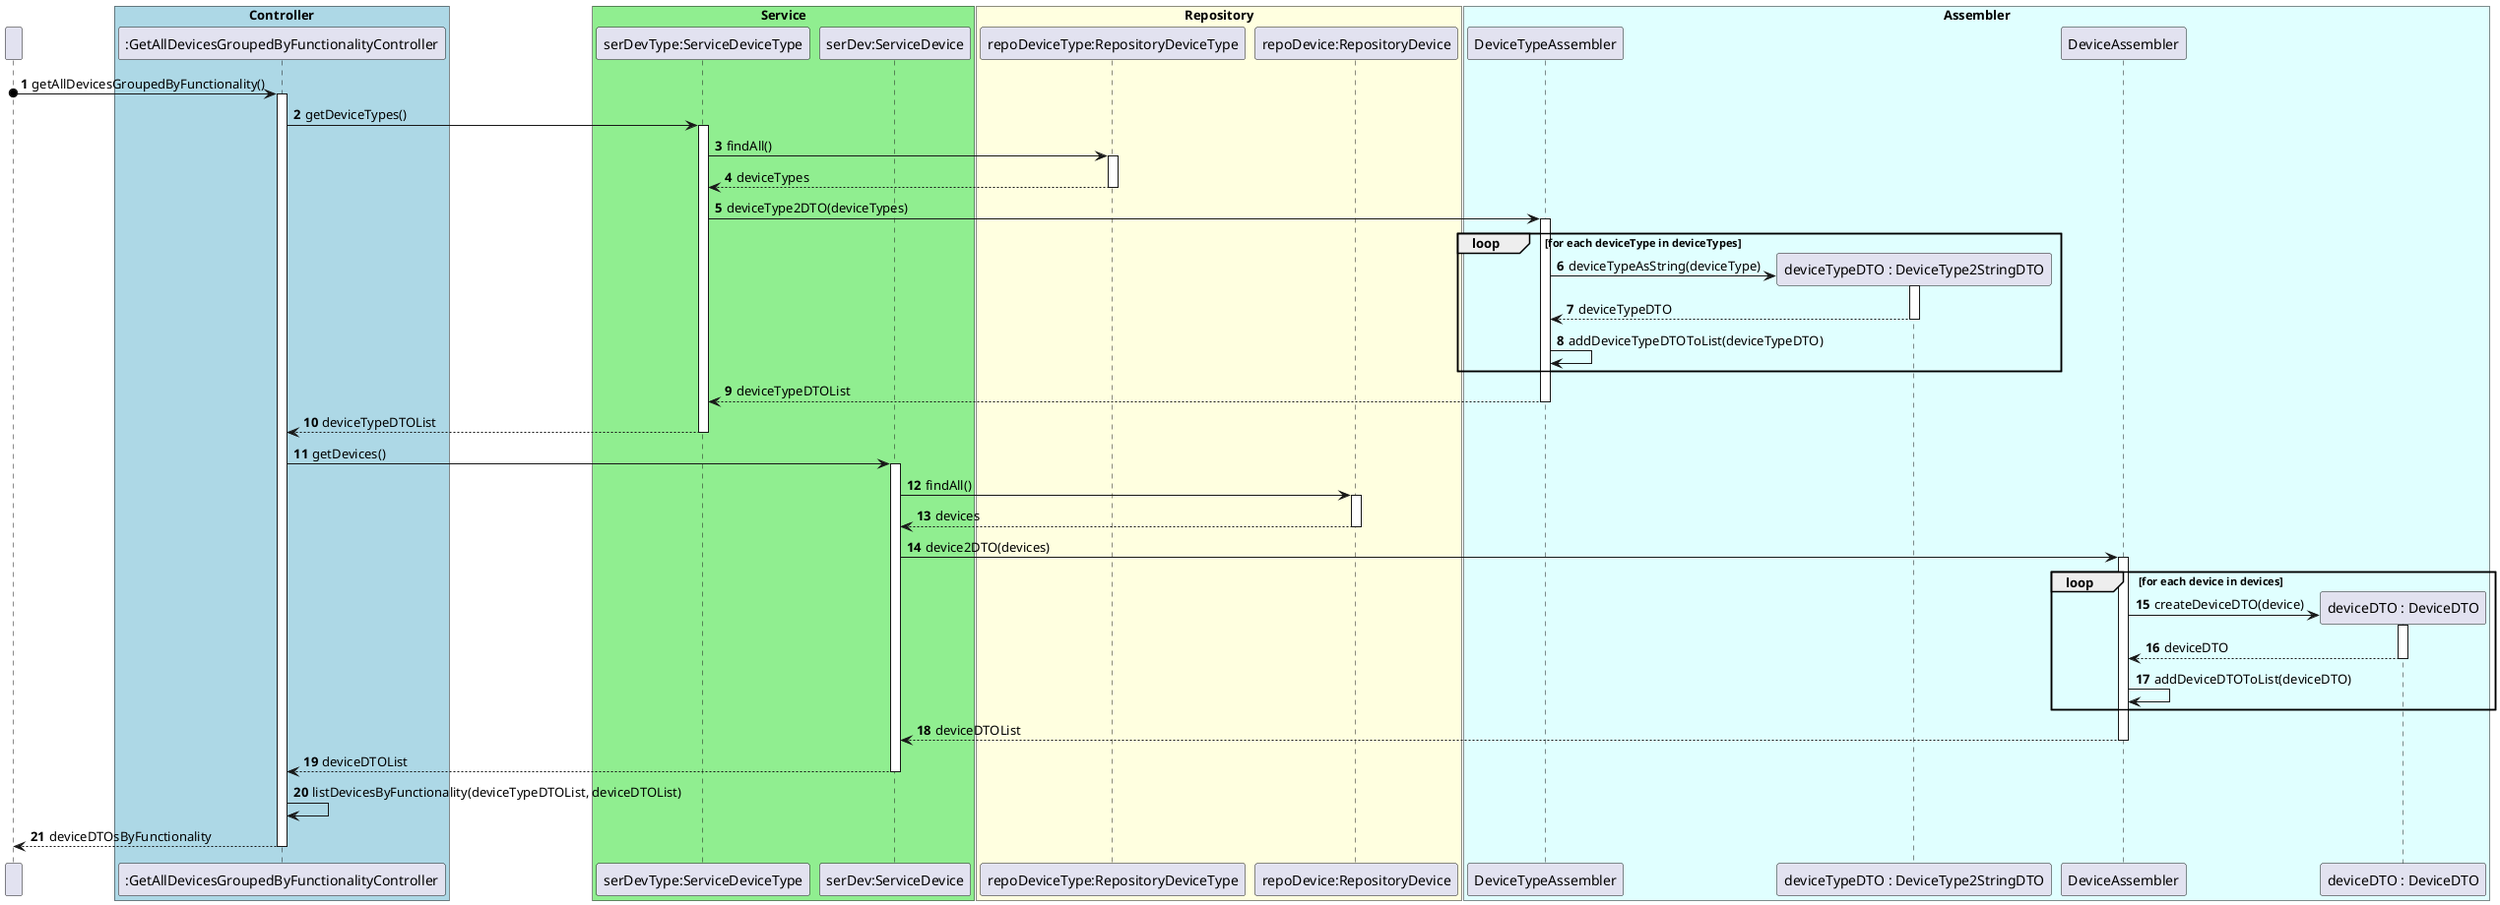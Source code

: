 @startuml
'https://plantuml.com/sequence-diagram
!pragma layout smetana

participant " " as User

box "Controller" #LightBlue
participant ":GetAllDevicesGroupedByFunctionalityController" as GetAllDevicesGroupedByFunctionalityController
end box

box "Service" #LightGreen
participant "serDevType:ServiceDeviceType" as ServiceDeviceType

participant "serDev:ServiceDevice" as ServiceDevice
end box

box "Repository" #LightYellow
participant "repoDeviceType:RepositoryDeviceType" as RepositoryDeviceType

participant "repoDevice:RepositoryDevice" as RepositoryDevice
end box

box "Assembler" #LightCyan
participant "DeviceTypeAssembler" as DeviceTypeAssembler

participant "deviceTypeDTO : DeviceType2StringDTO" as DeviceType2StringDTO

participant "DeviceAssembler" as DeviceAssembler

participant "deviceDTO : DeviceDTO" as DeviceDTO
end box

autonumber

User o-> GetAllDevicesGroupedByFunctionalityController: getAllDevicesGroupedByFunctionality()

activate GetAllDevicesGroupedByFunctionalityController

GetAllDevicesGroupedByFunctionalityController -> ServiceDeviceType: getDeviceTypes()

activate ServiceDeviceType

ServiceDeviceType -> RepositoryDeviceType: findAll()

activate RepositoryDeviceType

RepositoryDeviceType --> ServiceDeviceType: deviceTypes

deactivate RepositoryDeviceType

ServiceDeviceType -> DeviceTypeAssembler: deviceType2DTO(deviceTypes)

loop for each deviceType in deviceTypes
    activate DeviceTypeAssembler
    create DeviceType2StringDTO
    DeviceTypeAssembler -> DeviceType2StringDTO: deviceTypeAsString(deviceType)

    activate DeviceType2StringDTO

    DeviceType2StringDTO --> DeviceTypeAssembler: deviceTypeDTO

    deactivate DeviceType2StringDTO

    DeviceTypeAssembler -> DeviceTypeAssembler: addDeviceTypeDTOToList(deviceTypeDTO)
end

DeviceTypeAssembler --> ServiceDeviceType: deviceTypeDTOList

deactivate DeviceTypeAssembler

ServiceDeviceType --> GetAllDevicesGroupedByFunctionalityController : deviceTypeDTOList

deactivate ServiceDeviceType



GetAllDevicesGroupedByFunctionalityController -> ServiceDevice : getDevices()

activate ServiceDevice

ServiceDevice -> RepositoryDevice: findAll()

activate RepositoryDevice

RepositoryDevice --> ServiceDevice: devices

deactivate RepositoryDevice

ServiceDevice -> DeviceAssembler: device2DTO(devices)

loop for each device in devices
    activate DeviceAssembler
    create DeviceDTO
    DeviceAssembler -> DeviceDTO: createDeviceDTO(device)

    activate DeviceDTO

    DeviceDTO --> DeviceAssembler: deviceDTO

    deactivate DeviceDTO

    DeviceAssembler -> DeviceAssembler: addDeviceDTOToList(deviceDTO)
end

DeviceAssembler --> ServiceDevice: deviceDTOList

deactivate DeviceAssembler


ServiceDevice --> GetAllDevicesGroupedByFunctionalityController: deviceDTOList

deactivate ServiceDevice

GetAllDevicesGroupedByFunctionalityController -> GetAllDevicesGroupedByFunctionalityController: listDevicesByFunctionality(deviceTypeDTOList, deviceDTOList)

GetAllDevicesGroupedByFunctionalityController --> User: deviceDTOsByFunctionality

deactivate GetAllDevicesGroupedByFunctionalityController

@enduml